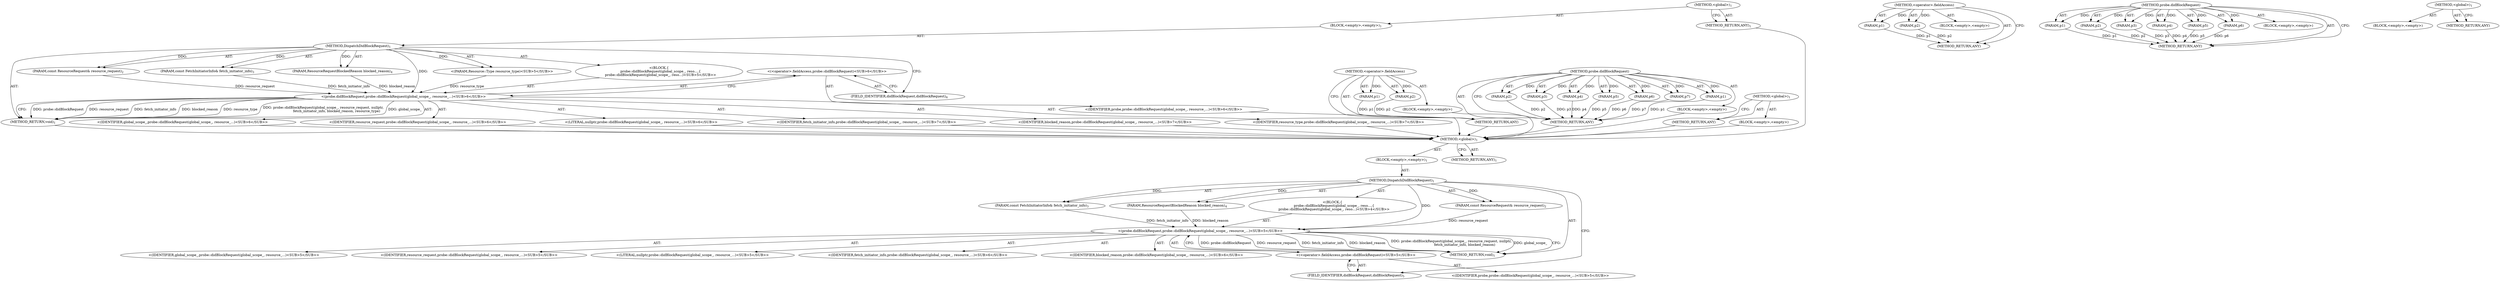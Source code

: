 digraph "&lt;global&gt;" {
vulnerable_6 [label=<(METHOD,&lt;global&gt;)<SUB>1</SUB>>];
vulnerable_7 [label=<(BLOCK,&lt;empty&gt;,&lt;empty&gt;)<SUB>1</SUB>>];
vulnerable_8 [label=<(METHOD,DispatchDidBlockRequest)<SUB>1</SUB>>];
vulnerable_9 [label=<(PARAM,const ResourceRequest&amp; resource_request)<SUB>2</SUB>>];
vulnerable_10 [label=<(PARAM,const FetchInitiatorInfo&amp; fetch_initiator_info)<SUB>3</SUB>>];
vulnerable_11 [label=<(PARAM,ResourceRequestBlockedReason blocked_reason)<SUB>4</SUB>>];
vulnerable_12 [label="<(BLOCK,{
   probe::didBlockRequest(global_scope_, reso...,{
   probe::didBlockRequest(global_scope_, reso...)<SUB>4</SUB>>"];
vulnerable_13 [label="<(probe.didBlockRequest,probe::didBlockRequest(global_scope_, resource_...)<SUB>5</SUB>>"];
vulnerable_14 [label="<(&lt;operator&gt;.fieldAccess,probe::didBlockRequest)<SUB>5</SUB>>"];
vulnerable_15 [label="<(IDENTIFIER,probe,probe::didBlockRequest(global_scope_, resource_...)<SUB>5</SUB>>"];
vulnerable_16 [label=<(FIELD_IDENTIFIER,didBlockRequest,didBlockRequest)<SUB>5</SUB>>];
vulnerable_17 [label="<(IDENTIFIER,global_scope_,probe::didBlockRequest(global_scope_, resource_...)<SUB>5</SUB>>"];
vulnerable_18 [label="<(IDENTIFIER,resource_request,probe::didBlockRequest(global_scope_, resource_...)<SUB>5</SUB>>"];
vulnerable_19 [label="<(LITERAL,nullptr,probe::didBlockRequest(global_scope_, resource_...)<SUB>5</SUB>>"];
vulnerable_20 [label="<(IDENTIFIER,fetch_initiator_info,probe::didBlockRequest(global_scope_, resource_...)<SUB>6</SUB>>"];
vulnerable_21 [label="<(IDENTIFIER,blocked_reason,probe::didBlockRequest(global_scope_, resource_...)<SUB>6</SUB>>"];
vulnerable_22 [label=<(METHOD_RETURN,void)<SUB>1</SUB>>];
vulnerable_24 [label=<(METHOD_RETURN,ANY)<SUB>1</SUB>>];
vulnerable_54 [label=<(METHOD,&lt;operator&gt;.fieldAccess)>];
vulnerable_55 [label=<(PARAM,p1)>];
vulnerable_56 [label=<(PARAM,p2)>];
vulnerable_57 [label=<(BLOCK,&lt;empty&gt;,&lt;empty&gt;)>];
vulnerable_58 [label=<(METHOD_RETURN,ANY)>];
vulnerable_45 [label=<(METHOD,probe.didBlockRequest)>];
vulnerable_46 [label=<(PARAM,p1)>];
vulnerable_47 [label=<(PARAM,p2)>];
vulnerable_48 [label=<(PARAM,p3)>];
vulnerable_49 [label=<(PARAM,p4)>];
vulnerable_50 [label=<(PARAM,p5)>];
vulnerable_51 [label=<(PARAM,p6)>];
vulnerable_52 [label=<(BLOCK,&lt;empty&gt;,&lt;empty&gt;)>];
vulnerable_53 [label=<(METHOD_RETURN,ANY)>];
vulnerable_39 [label=<(METHOD,&lt;global&gt;)<SUB>1</SUB>>];
vulnerable_40 [label=<(BLOCK,&lt;empty&gt;,&lt;empty&gt;)>];
vulnerable_41 [label=<(METHOD_RETURN,ANY)>];
fixed_6 [label=<(METHOD,&lt;global&gt;)<SUB>1</SUB>>];
fixed_7 [label=<(BLOCK,&lt;empty&gt;,&lt;empty&gt;)<SUB>1</SUB>>];
fixed_8 [label=<(METHOD,DispatchDidBlockRequest)<SUB>1</SUB>>];
fixed_9 [label=<(PARAM,const ResourceRequest&amp; resource_request)<SUB>2</SUB>>];
fixed_10 [label=<(PARAM,const FetchInitiatorInfo&amp; fetch_initiator_info)<SUB>3</SUB>>];
fixed_11 [label=<(PARAM,ResourceRequestBlockedReason blocked_reason)<SUB>4</SUB>>];
fixed_12 [label="<(PARAM,Resource::Type resource_type)<SUB>5</SUB>>"];
fixed_13 [label="<(BLOCK,{
   probe::didBlockRequest(global_scope_, reso...,{
   probe::didBlockRequest(global_scope_, reso...)<SUB>5</SUB>>"];
fixed_14 [label="<(probe.didBlockRequest,probe::didBlockRequest(global_scope_, resource_...)<SUB>6</SUB>>"];
fixed_15 [label="<(&lt;operator&gt;.fieldAccess,probe::didBlockRequest)<SUB>6</SUB>>"];
fixed_16 [label="<(IDENTIFIER,probe,probe::didBlockRequest(global_scope_, resource_...)<SUB>6</SUB>>"];
fixed_17 [label=<(FIELD_IDENTIFIER,didBlockRequest,didBlockRequest)<SUB>6</SUB>>];
fixed_18 [label="<(IDENTIFIER,global_scope_,probe::didBlockRequest(global_scope_, resource_...)<SUB>6</SUB>>"];
fixed_19 [label="<(IDENTIFIER,resource_request,probe::didBlockRequest(global_scope_, resource_...)<SUB>6</SUB>>"];
fixed_20 [label="<(LITERAL,nullptr,probe::didBlockRequest(global_scope_, resource_...)<SUB>6</SUB>>"];
fixed_21 [label="<(IDENTIFIER,fetch_initiator_info,probe::didBlockRequest(global_scope_, resource_...)<SUB>7</SUB>>"];
fixed_22 [label="<(IDENTIFIER,blocked_reason,probe::didBlockRequest(global_scope_, resource_...)<SUB>7</SUB>>"];
fixed_23 [label="<(IDENTIFIER,resource_type,probe::didBlockRequest(global_scope_, resource_...)<SUB>7</SUB>>"];
fixed_24 [label=<(METHOD_RETURN,void)<SUB>1</SUB>>];
fixed_26 [label=<(METHOD_RETURN,ANY)<SUB>1</SUB>>];
fixed_59 [label=<(METHOD,&lt;operator&gt;.fieldAccess)>];
fixed_60 [label=<(PARAM,p1)>];
fixed_61 [label=<(PARAM,p2)>];
fixed_62 [label=<(BLOCK,&lt;empty&gt;,&lt;empty&gt;)>];
fixed_63 [label=<(METHOD_RETURN,ANY)>];
fixed_49 [label=<(METHOD,probe.didBlockRequest)>];
fixed_50 [label=<(PARAM,p1)>];
fixed_51 [label=<(PARAM,p2)>];
fixed_52 [label=<(PARAM,p3)>];
fixed_53 [label=<(PARAM,p4)>];
fixed_54 [label=<(PARAM,p5)>];
fixed_55 [label=<(PARAM,p6)>];
fixed_56 [label=<(PARAM,p7)>];
fixed_57 [label=<(BLOCK,&lt;empty&gt;,&lt;empty&gt;)>];
fixed_58 [label=<(METHOD_RETURN,ANY)>];
fixed_43 [label=<(METHOD,&lt;global&gt;)<SUB>1</SUB>>];
fixed_44 [label=<(BLOCK,&lt;empty&gt;,&lt;empty&gt;)>];
fixed_45 [label=<(METHOD_RETURN,ANY)>];
vulnerable_6 -> vulnerable_7  [key=0, label="AST: "];
vulnerable_6 -> vulnerable_24  [key=0, label="AST: "];
vulnerable_6 -> vulnerable_24  [key=1, label="CFG: "];
vulnerable_7 -> vulnerable_8  [key=0, label="AST: "];
vulnerable_8 -> vulnerable_9  [key=0, label="AST: "];
vulnerable_8 -> vulnerable_9  [key=1, label="DDG: "];
vulnerable_8 -> vulnerable_10  [key=0, label="AST: "];
vulnerable_8 -> vulnerable_10  [key=1, label="DDG: "];
vulnerable_8 -> vulnerable_11  [key=0, label="AST: "];
vulnerable_8 -> vulnerable_11  [key=1, label="DDG: "];
vulnerable_8 -> vulnerable_12  [key=0, label="AST: "];
vulnerable_8 -> vulnerable_22  [key=0, label="AST: "];
vulnerable_8 -> vulnerable_16  [key=0, label="CFG: "];
vulnerable_8 -> vulnerable_13  [key=0, label="DDG: "];
vulnerable_9 -> vulnerable_13  [key=0, label="DDG: resource_request"];
vulnerable_10 -> vulnerable_13  [key=0, label="DDG: fetch_initiator_info"];
vulnerable_11 -> vulnerable_13  [key=0, label="DDG: blocked_reason"];
vulnerable_12 -> vulnerable_13  [key=0, label="AST: "];
vulnerable_13 -> vulnerable_14  [key=0, label="AST: "];
vulnerable_13 -> vulnerable_17  [key=0, label="AST: "];
vulnerable_13 -> vulnerable_18  [key=0, label="AST: "];
vulnerable_13 -> vulnerable_19  [key=0, label="AST: "];
vulnerable_13 -> vulnerable_20  [key=0, label="AST: "];
vulnerable_13 -> vulnerable_21  [key=0, label="AST: "];
vulnerable_13 -> vulnerable_22  [key=0, label="CFG: "];
vulnerable_13 -> vulnerable_22  [key=1, label="DDG: probe::didBlockRequest"];
vulnerable_13 -> vulnerable_22  [key=2, label="DDG: resource_request"];
vulnerable_13 -> vulnerable_22  [key=3, label="DDG: fetch_initiator_info"];
vulnerable_13 -> vulnerable_22  [key=4, label="DDG: blocked_reason"];
vulnerable_13 -> vulnerable_22  [key=5, label="DDG: probe::didBlockRequest(global_scope_, resource_request, nullptr,
                         fetch_initiator_info, blocked_reason)"];
vulnerable_13 -> vulnerable_22  [key=6, label="DDG: global_scope_"];
vulnerable_14 -> vulnerable_15  [key=0, label="AST: "];
vulnerable_14 -> vulnerable_16  [key=0, label="AST: "];
vulnerable_14 -> vulnerable_13  [key=0, label="CFG: "];
vulnerable_16 -> vulnerable_14  [key=0, label="CFG: "];
vulnerable_54 -> vulnerable_55  [key=0, label="AST: "];
vulnerable_54 -> vulnerable_55  [key=1, label="DDG: "];
vulnerable_54 -> vulnerable_57  [key=0, label="AST: "];
vulnerable_54 -> vulnerable_56  [key=0, label="AST: "];
vulnerable_54 -> vulnerable_56  [key=1, label="DDG: "];
vulnerable_54 -> vulnerable_58  [key=0, label="AST: "];
vulnerable_54 -> vulnerable_58  [key=1, label="CFG: "];
vulnerable_55 -> vulnerable_58  [key=0, label="DDG: p1"];
vulnerable_56 -> vulnerable_58  [key=0, label="DDG: p2"];
vulnerable_45 -> vulnerable_46  [key=0, label="AST: "];
vulnerable_45 -> vulnerable_46  [key=1, label="DDG: "];
vulnerable_45 -> vulnerable_52  [key=0, label="AST: "];
vulnerable_45 -> vulnerable_47  [key=0, label="AST: "];
vulnerable_45 -> vulnerable_47  [key=1, label="DDG: "];
vulnerable_45 -> vulnerable_53  [key=0, label="AST: "];
vulnerable_45 -> vulnerable_53  [key=1, label="CFG: "];
vulnerable_45 -> vulnerable_48  [key=0, label="AST: "];
vulnerable_45 -> vulnerable_48  [key=1, label="DDG: "];
vulnerable_45 -> vulnerable_49  [key=0, label="AST: "];
vulnerable_45 -> vulnerable_49  [key=1, label="DDG: "];
vulnerable_45 -> vulnerable_50  [key=0, label="AST: "];
vulnerable_45 -> vulnerable_50  [key=1, label="DDG: "];
vulnerable_45 -> vulnerable_51  [key=0, label="AST: "];
vulnerable_45 -> vulnerable_51  [key=1, label="DDG: "];
vulnerable_46 -> vulnerable_53  [key=0, label="DDG: p1"];
vulnerable_47 -> vulnerable_53  [key=0, label="DDG: p2"];
vulnerable_48 -> vulnerable_53  [key=0, label="DDG: p3"];
vulnerable_49 -> vulnerable_53  [key=0, label="DDG: p4"];
vulnerable_50 -> vulnerable_53  [key=0, label="DDG: p5"];
vulnerable_51 -> vulnerable_53  [key=0, label="DDG: p6"];
vulnerable_39 -> vulnerable_40  [key=0, label="AST: "];
vulnerable_39 -> vulnerable_41  [key=0, label="AST: "];
vulnerable_39 -> vulnerable_41  [key=1, label="CFG: "];
fixed_6 -> fixed_7  [key=0, label="AST: "];
fixed_6 -> fixed_26  [key=0, label="AST: "];
fixed_6 -> fixed_26  [key=1, label="CFG: "];
fixed_7 -> fixed_8  [key=0, label="AST: "];
fixed_8 -> fixed_9  [key=0, label="AST: "];
fixed_8 -> fixed_9  [key=1, label="DDG: "];
fixed_8 -> fixed_10  [key=0, label="AST: "];
fixed_8 -> fixed_10  [key=1, label="DDG: "];
fixed_8 -> fixed_11  [key=0, label="AST: "];
fixed_8 -> fixed_11  [key=1, label="DDG: "];
fixed_8 -> fixed_12  [key=0, label="AST: "];
fixed_8 -> fixed_12  [key=1, label="DDG: "];
fixed_8 -> fixed_13  [key=0, label="AST: "];
fixed_8 -> fixed_24  [key=0, label="AST: "];
fixed_8 -> fixed_17  [key=0, label="CFG: "];
fixed_8 -> fixed_14  [key=0, label="DDG: "];
fixed_9 -> fixed_14  [key=0, label="DDG: resource_request"];
fixed_10 -> fixed_14  [key=0, label="DDG: fetch_initiator_info"];
fixed_11 -> fixed_14  [key=0, label="DDG: blocked_reason"];
fixed_12 -> fixed_14  [key=0, label="DDG: resource_type"];
fixed_13 -> fixed_14  [key=0, label="AST: "];
fixed_14 -> fixed_15  [key=0, label="AST: "];
fixed_14 -> fixed_18  [key=0, label="AST: "];
fixed_14 -> fixed_19  [key=0, label="AST: "];
fixed_14 -> fixed_20  [key=0, label="AST: "];
fixed_14 -> fixed_21  [key=0, label="AST: "];
fixed_14 -> fixed_22  [key=0, label="AST: "];
fixed_14 -> fixed_23  [key=0, label="AST: "];
fixed_14 -> fixed_24  [key=0, label="CFG: "];
fixed_14 -> fixed_24  [key=1, label="DDG: probe::didBlockRequest"];
fixed_14 -> fixed_24  [key=2, label="DDG: resource_request"];
fixed_14 -> fixed_24  [key=3, label="DDG: fetch_initiator_info"];
fixed_14 -> fixed_24  [key=4, label="DDG: blocked_reason"];
fixed_14 -> fixed_24  [key=5, label="DDG: resource_type"];
fixed_14 -> fixed_24  [key=6, label="DDG: probe::didBlockRequest(global_scope_, resource_request, nullptr,
                         fetch_initiator_info, blocked_reason, resource_type)"];
fixed_14 -> fixed_24  [key=7, label="DDG: global_scope_"];
fixed_15 -> fixed_16  [key=0, label="AST: "];
fixed_15 -> fixed_17  [key=0, label="AST: "];
fixed_15 -> fixed_14  [key=0, label="CFG: "];
fixed_16 -> vulnerable_6  [key=0];
fixed_17 -> fixed_15  [key=0, label="CFG: "];
fixed_18 -> vulnerable_6  [key=0];
fixed_19 -> vulnerable_6  [key=0];
fixed_20 -> vulnerable_6  [key=0];
fixed_21 -> vulnerable_6  [key=0];
fixed_22 -> vulnerable_6  [key=0];
fixed_23 -> vulnerable_6  [key=0];
fixed_24 -> vulnerable_6  [key=0];
fixed_26 -> vulnerable_6  [key=0];
fixed_59 -> fixed_60  [key=0, label="AST: "];
fixed_59 -> fixed_60  [key=1, label="DDG: "];
fixed_59 -> fixed_62  [key=0, label="AST: "];
fixed_59 -> fixed_61  [key=0, label="AST: "];
fixed_59 -> fixed_61  [key=1, label="DDG: "];
fixed_59 -> fixed_63  [key=0, label="AST: "];
fixed_59 -> fixed_63  [key=1, label="CFG: "];
fixed_60 -> fixed_63  [key=0, label="DDG: p1"];
fixed_61 -> fixed_63  [key=0, label="DDG: p2"];
fixed_62 -> vulnerable_6  [key=0];
fixed_63 -> vulnerable_6  [key=0];
fixed_49 -> fixed_50  [key=0, label="AST: "];
fixed_49 -> fixed_50  [key=1, label="DDG: "];
fixed_49 -> fixed_57  [key=0, label="AST: "];
fixed_49 -> fixed_51  [key=0, label="AST: "];
fixed_49 -> fixed_51  [key=1, label="DDG: "];
fixed_49 -> fixed_58  [key=0, label="AST: "];
fixed_49 -> fixed_58  [key=1, label="CFG: "];
fixed_49 -> fixed_52  [key=0, label="AST: "];
fixed_49 -> fixed_52  [key=1, label="DDG: "];
fixed_49 -> fixed_53  [key=0, label="AST: "];
fixed_49 -> fixed_53  [key=1, label="DDG: "];
fixed_49 -> fixed_54  [key=0, label="AST: "];
fixed_49 -> fixed_54  [key=1, label="DDG: "];
fixed_49 -> fixed_55  [key=0, label="AST: "];
fixed_49 -> fixed_55  [key=1, label="DDG: "];
fixed_49 -> fixed_56  [key=0, label="AST: "];
fixed_49 -> fixed_56  [key=1, label="DDG: "];
fixed_50 -> fixed_58  [key=0, label="DDG: p1"];
fixed_51 -> fixed_58  [key=0, label="DDG: p2"];
fixed_52 -> fixed_58  [key=0, label="DDG: p3"];
fixed_53 -> fixed_58  [key=0, label="DDG: p4"];
fixed_54 -> fixed_58  [key=0, label="DDG: p5"];
fixed_55 -> fixed_58  [key=0, label="DDG: p6"];
fixed_56 -> fixed_58  [key=0, label="DDG: p7"];
fixed_57 -> vulnerable_6  [key=0];
fixed_58 -> vulnerable_6  [key=0];
fixed_43 -> fixed_44  [key=0, label="AST: "];
fixed_43 -> fixed_45  [key=0, label="AST: "];
fixed_43 -> fixed_45  [key=1, label="CFG: "];
fixed_44 -> vulnerable_6  [key=0];
fixed_45 -> vulnerable_6  [key=0];
}
